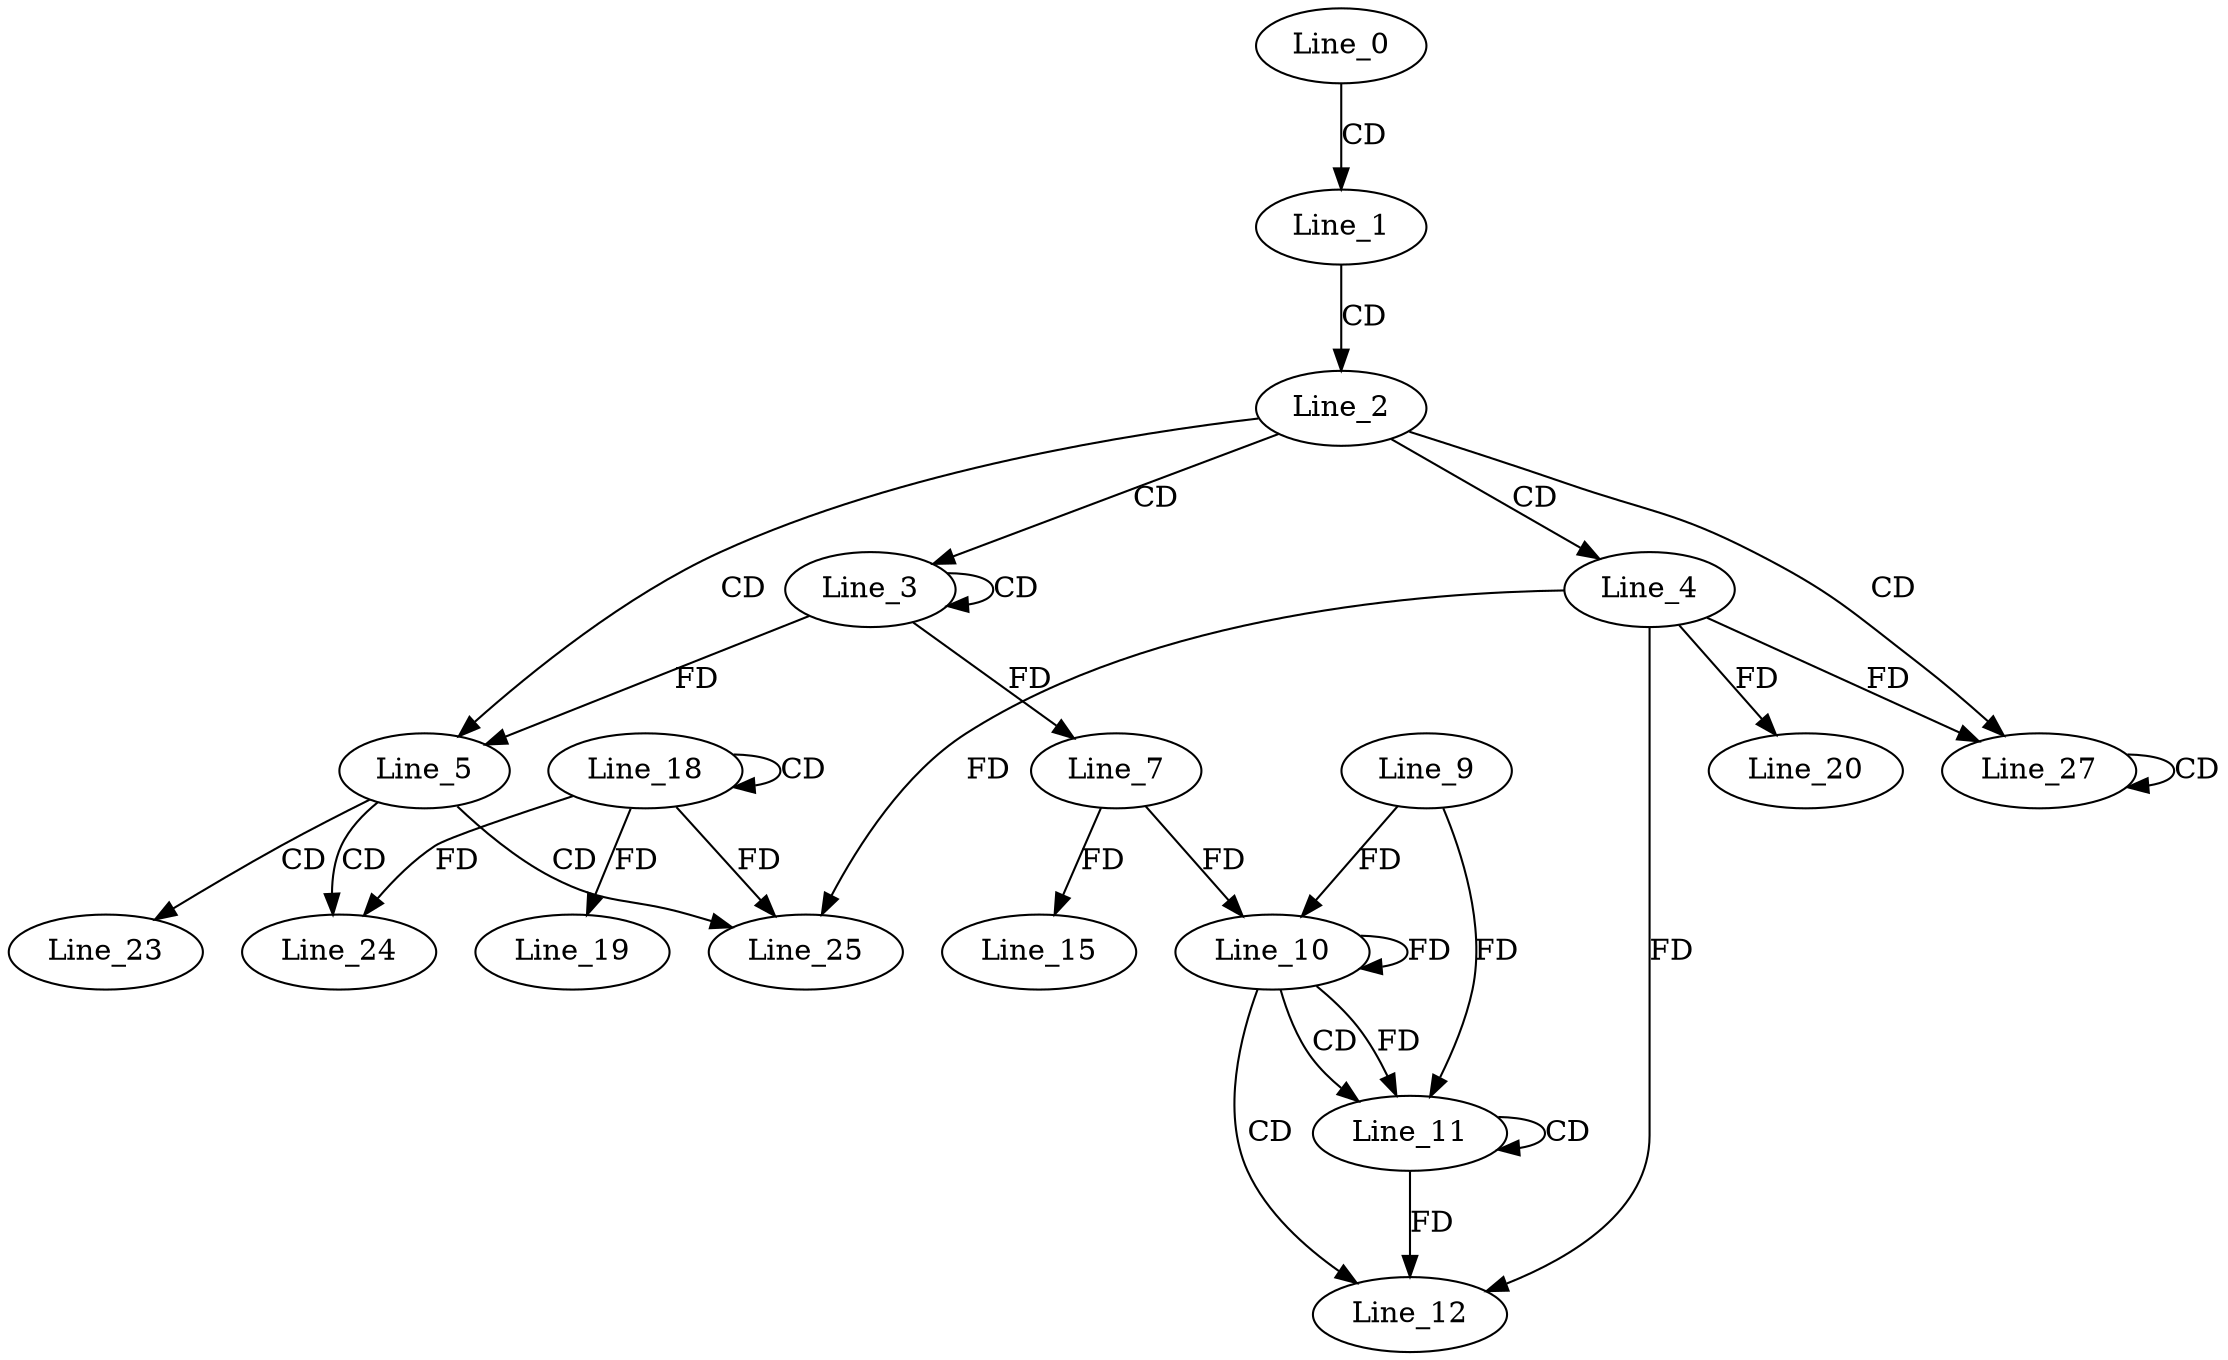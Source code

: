 digraph G {
  Line_0;
  Line_1;
  Line_2;
  Line_3;
  Line_3;
  Line_3;
  Line_4;
  Line_5;
  Line_7;
  Line_10;
  Line_9;
  Line_10;
  Line_7;
  Line_10;
  Line_11;
  Line_11;
  Line_12;
  Line_15;
  Line_18;
  Line_18;
  Line_19;
  Line_20;
  Line_23;
  Line_24;
  Line_25;
  Line_27;
  Line_27;
  Line_0 -> Line_1 [ label="CD" ];
  Line_1 -> Line_2 [ label="CD" ];
  Line_2 -> Line_3 [ label="CD" ];
  Line_3 -> Line_3 [ label="CD" ];
  Line_2 -> Line_4 [ label="CD" ];
  Line_2 -> Line_5 [ label="CD" ];
  Line_3 -> Line_5 [ label="FD" ];
  Line_3 -> Line_7 [ label="FD" ];
  Line_10 -> Line_10 [ label="FD" ];
  Line_9 -> Line_10 [ label="FD" ];
  Line_7 -> Line_10 [ label="FD" ];
  Line_10 -> Line_11 [ label="CD" ];
  Line_11 -> Line_11 [ label="CD" ];
  Line_10 -> Line_11 [ label="FD" ];
  Line_9 -> Line_11 [ label="FD" ];
  Line_10 -> Line_12 [ label="CD" ];
  Line_4 -> Line_12 [ label="FD" ];
  Line_11 -> Line_12 [ label="FD" ];
  Line_7 -> Line_15 [ label="FD" ];
  Line_18 -> Line_18 [ label="CD" ];
  Line_18 -> Line_19 [ label="FD" ];
  Line_4 -> Line_20 [ label="FD" ];
  Line_5 -> Line_23 [ label="CD" ];
  Line_5 -> Line_24 [ label="CD" ];
  Line_18 -> Line_24 [ label="FD" ];
  Line_5 -> Line_25 [ label="CD" ];
  Line_4 -> Line_25 [ label="FD" ];
  Line_18 -> Line_25 [ label="FD" ];
  Line_2 -> Line_27 [ label="CD" ];
  Line_27 -> Line_27 [ label="CD" ];
  Line_4 -> Line_27 [ label="FD" ];
}
